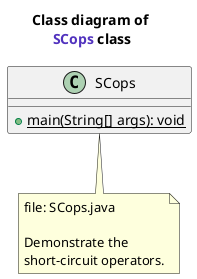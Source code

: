 @startuml
title Class diagram of \n<font name=monospace><color #5132be>SCops</color></font> class

class SCops {
    {method} + {static} main(String[] args): void
}
note bottom of SCops
    file: SCops.java
    
    Demonstrate the 
    short-circuit operators.
end note
@enduml